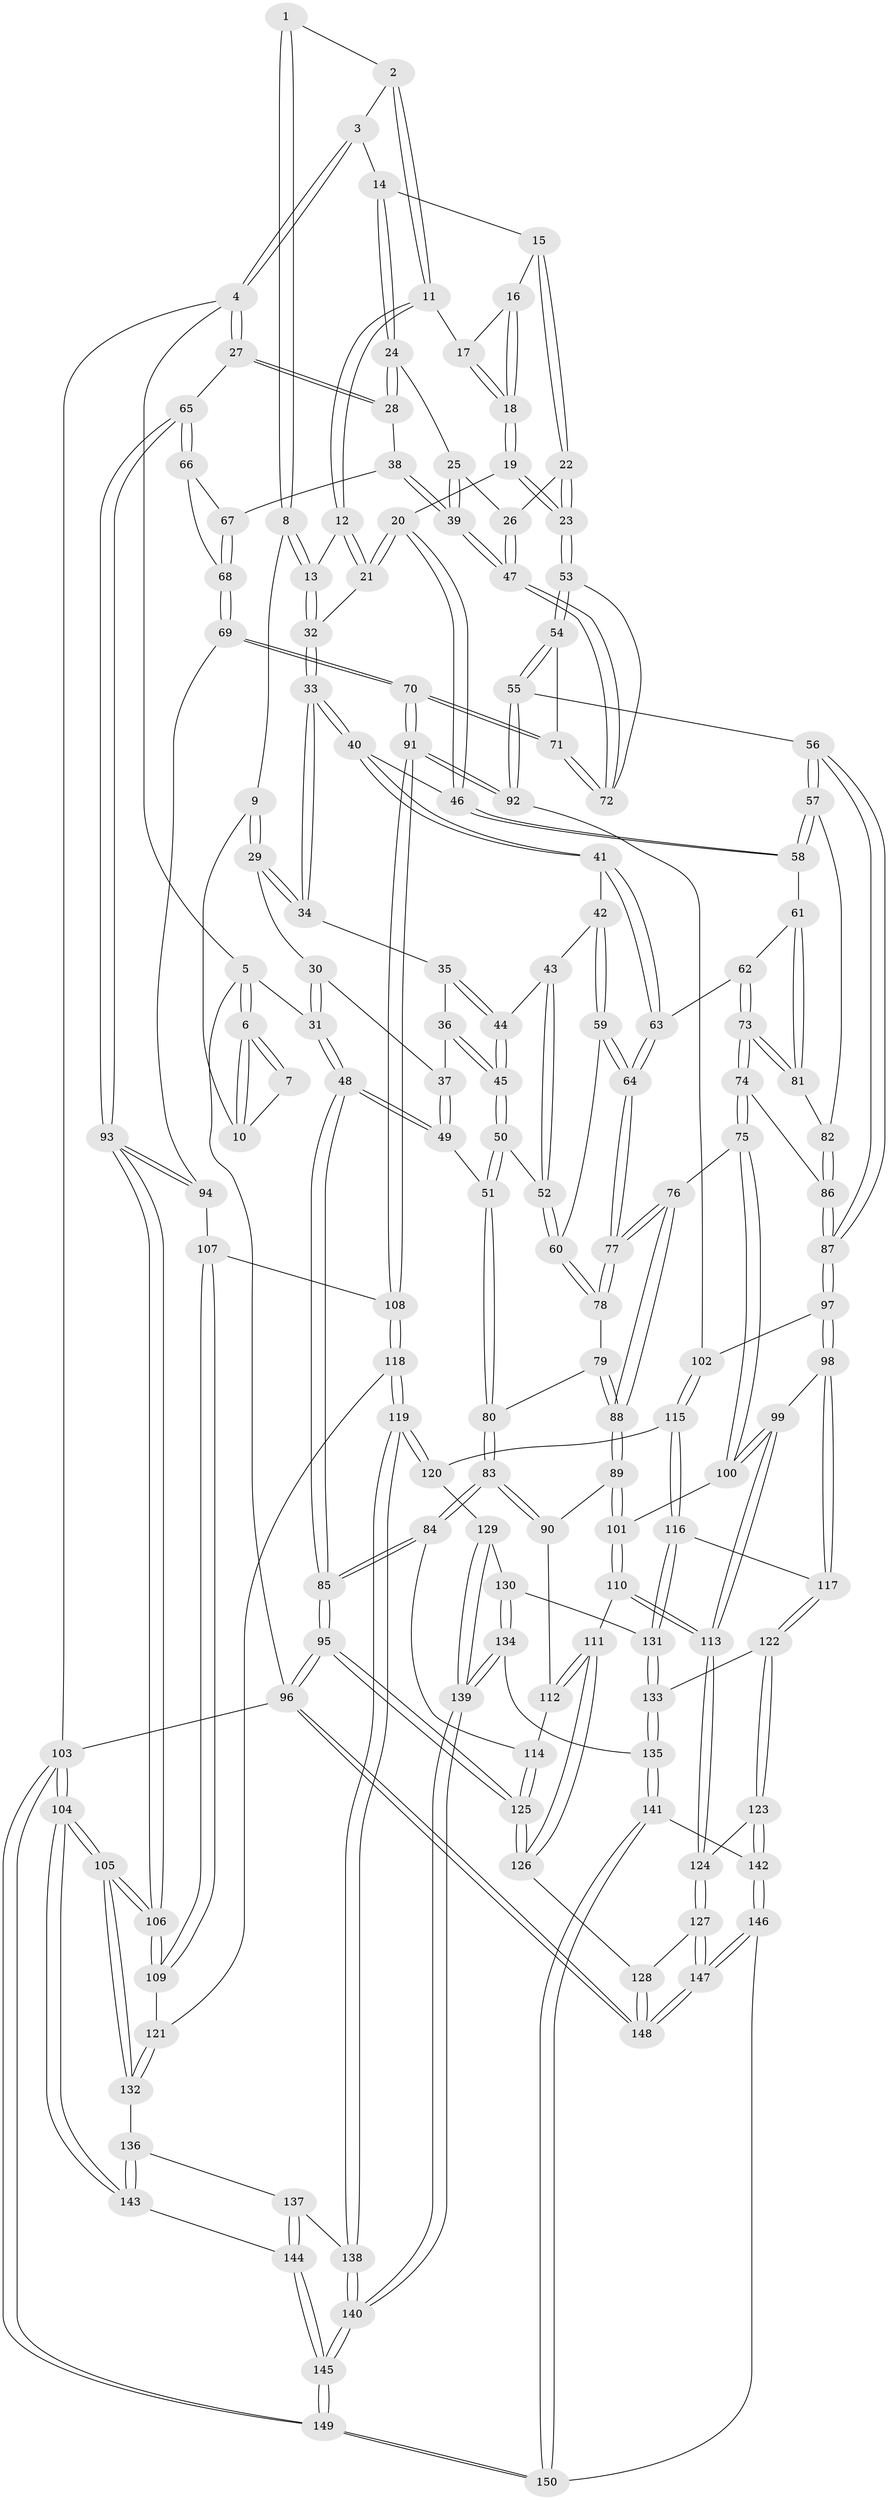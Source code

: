 // Generated by graph-tools (version 1.1) at 2025/11/02/27/25 16:11:54]
// undirected, 150 vertices, 372 edges
graph export_dot {
graph [start="1"]
  node [color=gray90,style=filled];
  1 [pos="+0.25717784897631785+0"];
  2 [pos="+0.38191704294662504+0"];
  3 [pos="+0.8356139804880043+0"];
  4 [pos="+1+0"];
  5 [pos="+0+0"];
  6 [pos="+0+0"];
  7 [pos="+0.24705652948604037+0"];
  8 [pos="+0.2415012645937206+0.12765271977806264"];
  9 [pos="+0.20225517963627582+0.12504774107695565"];
  10 [pos="+0.19283667338017316+0.10566389580662022"];
  11 [pos="+0.40600895628573935+0"];
  12 [pos="+0.3955835950391475+0.013974786255966693"];
  13 [pos="+0.26907781569190425+0.13781901750256317"];
  14 [pos="+0.7851173228707506+0"];
  15 [pos="+0.633721654263529+0.06109681568232169"];
  16 [pos="+0.6246283915309253+0.061636049392879935"];
  17 [pos="+0.510448323144344+0.054998183460386214"];
  18 [pos="+0.5203397653940004+0.14214197990601612"];
  19 [pos="+0.5112249750895048+0.235679266041534"];
  20 [pos="+0.45569723055516403+0.23039248489470737"];
  21 [pos="+0.4403834071262212+0.22035244790545863"];
  22 [pos="+0.5861257092828305+0.26520362943246795"];
  23 [pos="+0.5822920968464085+0.2680388691847823"];
  24 [pos="+0.8130221732808246+0.10519880357180754"];
  25 [pos="+0.7382545272231835+0.19238392567796875"];
  26 [pos="+0.665532924990996+0.24475415022646949"];
  27 [pos="+1+0.2105210783595463"];
  28 [pos="+0.9198702363075192+0.22080881108056546"];
  29 [pos="+0.16507701146777873+0.1518003424309462"];
  30 [pos="+0.09132023142721961+0.16785510962083888"];
  31 [pos="+0+0"];
  32 [pos="+0.3056854169153673+0.2209132066573646"];
  33 [pos="+0.28573139493115474+0.25178557090030473"];
  34 [pos="+0.1959619095704153+0.25271775974330035"];
  35 [pos="+0.18165659473161544+0.26269914780101455"];
  36 [pos="+0.15140489650280273+0.2711576886516221"];
  37 [pos="+0.08467715732590624+0.26521967784692063"];
  38 [pos="+0.8827858363039848+0.29424012299582947"];
  39 [pos="+0.8141263038281774+0.32813121762108594"];
  40 [pos="+0.2852416340501442+0.30897415395300054"];
  41 [pos="+0.284000110443583+0.31451651125821933"];
  42 [pos="+0.25413809040034613+0.3276500971088968"];
  43 [pos="+0.21132466064127658+0.3257346283917768"];
  44 [pos="+0.2029998880780654+0.32228554487389616"];
  45 [pos="+0.17057126841260628+0.33306663442826884"];
  46 [pos="+0.4108240746894405+0.3222214227505033"];
  47 [pos="+0.7959148316369231+0.3438020302616713"];
  48 [pos="+0+0.3184388357342384"];
  49 [pos="+0.06455426764355414+0.2892264535055036"];
  50 [pos="+0.15024481427658043+0.3719945810422674"];
  51 [pos="+0.10283059546927131+0.3746493237332352"];
  52 [pos="+0.18314356035546792+0.38838192388264475"];
  53 [pos="+0.5830039977731021+0.27665251128581547"];
  54 [pos="+0.5547753023625909+0.414877658648042"];
  55 [pos="+0.5416346970183258+0.44019012794405515"];
  56 [pos="+0.5272332903135101+0.44515295025048324"];
  57 [pos="+0.4366535720025556+0.4003295423869379"];
  58 [pos="+0.40341134639114556+0.36467707632896434"];
  59 [pos="+0.20931191938465704+0.3903509987108851"];
  60 [pos="+0.18407264363986503+0.38910143656710083"];
  61 [pos="+0.34839173388818495+0.3831649916858351"];
  62 [pos="+0.316022240840797+0.37213766837864415"];
  63 [pos="+0.30351119377269176+0.36137882139647226"];
  64 [pos="+0.2430132134679871+0.41694541966428483"];
  65 [pos="+1+0.3144688668117898"];
  66 [pos="+0.9982267023791027+0.3873996303373802"];
  67 [pos="+0.8950552186114052+0.32110223086151235"];
  68 [pos="+0.9121504694751112+0.4629051393136995"];
  69 [pos="+0.9034325620347893+0.48547074062228274"];
  70 [pos="+0.7821683975701204+0.4829578547095065"];
  71 [pos="+0.7655179376462279+0.43267807459188934"];
  72 [pos="+0.7652656820610092+0.41682665503070515"];
  73 [pos="+0.29191565111477186+0.4632291154038049"];
  74 [pos="+0.27442527697200764+0.48744216861868755"];
  75 [pos="+0.2738373808223811+0.4877539646367559"];
  76 [pos="+0.26259263767287205+0.48388254121171254"];
  77 [pos="+0.2514442057737957+0.4726541881837518"];
  78 [pos="+0.17557594240761148+0.46276940688871365"];
  79 [pos="+0.17237098808895432+0.4644415179304983"];
  80 [pos="+0.07156645446922344+0.45048454587079534"];
  81 [pos="+0.3548997299828037+0.4303737520092418"];
  82 [pos="+0.374663876982087+0.45433071425819865"];
  83 [pos="+0+0.5352394823498389"];
  84 [pos="+0+0.5409509849167431"];
  85 [pos="+0+0.5245375206121675"];
  86 [pos="+0.3791667108574088+0.4901213926855917"];
  87 [pos="+0.4335046490539483+0.5461865866308532"];
  88 [pos="+0.16447857961359544+0.5732220207982903"];
  89 [pos="+0.16243190539928032+0.5771233683784669"];
  90 [pos="+0.12429555613272966+0.5829475806657894"];
  91 [pos="+0.7190781768583472+0.582491317996078"];
  92 [pos="+0.6489485369133143+0.5719485056349415"];
  93 [pos="+1+0.6069470856635522"];
  94 [pos="+0.9229861342426123+0.5055670666856673"];
  95 [pos="+0+1"];
  96 [pos="+0+1"];
  97 [pos="+0.4301425731839654+0.5620042124277127"];
  98 [pos="+0.3849603599626645+0.6234509974609092"];
  99 [pos="+0.3350920683356666+0.6218077132772697"];
  100 [pos="+0.30670812006817016+0.6037393441557017"];
  101 [pos="+0.2122353448774783+0.6090654217355582"];
  102 [pos="+0.5759918015693154+0.6275163400288107"];
  103 [pos="+1+1"];
  104 [pos="+1+1"];
  105 [pos="+1+0.7182763835168029"];
  106 [pos="+1+0.6550961329509833"];
  107 [pos="+0.8987059694650341+0.5960556482158789"];
  108 [pos="+0.7273444606155786+0.6001630703039457"];
  109 [pos="+0.911465602800285+0.6816579203377998"];
  110 [pos="+0.20083630467691752+0.701001208801396"];
  111 [pos="+0.1763983509183752+0.7152679831494982"];
  112 [pos="+0.1299299772496117+0.6656570582614928"];
  113 [pos="+0.27151070806145194+0.7184528749422272"];
  114 [pos="+0.05999554823767758+0.7129625976634294"];
  115 [pos="+0.550765743287442+0.6950192994922496"];
  116 [pos="+0.5004838608959769+0.7259643070216831"];
  117 [pos="+0.42410472955540285+0.7008593714645668"];
  118 [pos="+0.7606177619639948+0.7061266350491071"];
  119 [pos="+0.7405680865979293+0.7446306753676464"];
  120 [pos="+0.6162964991553502+0.7360202580305025"];
  121 [pos="+0.8706474488733462+0.7098259327608802"];
  122 [pos="+0.35193546400138137+0.8182461684879984"];
  123 [pos="+0.32421255828062684+0.8397479893142341"];
  124 [pos="+0.3027306378525962+0.8369508942988318"];
  125 [pos="+0.08135133543911574+0.8457738109550103"];
  126 [pos="+0.11919836697727816+0.836827748540009"];
  127 [pos="+0.27340913476290485+0.8481699586145108"];
  128 [pos="+0.20423575973904531+0.8549918058055737"];
  129 [pos="+0.5823065923033156+0.8169345735849537"];
  130 [pos="+0.5395853483191888+0.7873688641273803"];
  131 [pos="+0.5070365904436109+0.7576987166904663"];
  132 [pos="+0.9285696945882896+0.8309553281769104"];
  133 [pos="+0.47587023936013256+0.8327325877079466"];
  134 [pos="+0.5115724791977132+0.8955638285168563"];
  135 [pos="+0.5021371829736638+0.8945300037777819"];
  136 [pos="+0.9123836219637201+0.8643767497469329"];
  137 [pos="+0.9017510619317578+0.8684096565039642"];
  138 [pos="+0.7339828578265397+0.8292884890621095"];
  139 [pos="+0.6338253080358719+0.9191378803430834"];
  140 [pos="+0.6700133487169164+0.9418641520065905"];
  141 [pos="+0.45272851647446505+0.9282218653966917"];
  142 [pos="+0.34153574243488927+0.8660879982432415"];
  143 [pos="+0.9621004752104555+0.9234649688325843"];
  144 [pos="+0.8123791863191668+1"];
  145 [pos="+0.7134515514508187+1"];
  146 [pos="+0.35510127769904476+1"];
  147 [pos="+0.26602885009742333+1"];
  148 [pos="+0.23043295724249568+1"];
  149 [pos="+0.7136102584651254+1"];
  150 [pos="+0.4181473608753884+1"];
  1 -- 2;
  1 -- 8;
  1 -- 8;
  2 -- 3;
  2 -- 11;
  2 -- 11;
  3 -- 4;
  3 -- 4;
  3 -- 14;
  4 -- 5;
  4 -- 27;
  4 -- 27;
  4 -- 103;
  5 -- 6;
  5 -- 6;
  5 -- 31;
  5 -- 96;
  6 -- 7;
  6 -- 7;
  6 -- 10;
  6 -- 10;
  7 -- 10;
  8 -- 9;
  8 -- 13;
  8 -- 13;
  9 -- 10;
  9 -- 29;
  9 -- 29;
  11 -- 12;
  11 -- 12;
  11 -- 17;
  12 -- 13;
  12 -- 21;
  12 -- 21;
  13 -- 32;
  13 -- 32;
  14 -- 15;
  14 -- 24;
  14 -- 24;
  15 -- 16;
  15 -- 22;
  15 -- 22;
  16 -- 17;
  16 -- 18;
  16 -- 18;
  17 -- 18;
  17 -- 18;
  18 -- 19;
  18 -- 19;
  19 -- 20;
  19 -- 23;
  19 -- 23;
  20 -- 21;
  20 -- 21;
  20 -- 46;
  20 -- 46;
  21 -- 32;
  22 -- 23;
  22 -- 23;
  22 -- 26;
  23 -- 53;
  23 -- 53;
  24 -- 25;
  24 -- 28;
  24 -- 28;
  25 -- 26;
  25 -- 39;
  25 -- 39;
  26 -- 47;
  26 -- 47;
  27 -- 28;
  27 -- 28;
  27 -- 65;
  28 -- 38;
  29 -- 30;
  29 -- 34;
  29 -- 34;
  30 -- 31;
  30 -- 31;
  30 -- 37;
  31 -- 48;
  31 -- 48;
  32 -- 33;
  32 -- 33;
  33 -- 34;
  33 -- 34;
  33 -- 40;
  33 -- 40;
  34 -- 35;
  35 -- 36;
  35 -- 44;
  35 -- 44;
  36 -- 37;
  36 -- 45;
  36 -- 45;
  37 -- 49;
  37 -- 49;
  38 -- 39;
  38 -- 39;
  38 -- 67;
  39 -- 47;
  39 -- 47;
  40 -- 41;
  40 -- 41;
  40 -- 46;
  41 -- 42;
  41 -- 63;
  41 -- 63;
  42 -- 43;
  42 -- 59;
  42 -- 59;
  43 -- 44;
  43 -- 52;
  43 -- 52;
  44 -- 45;
  44 -- 45;
  45 -- 50;
  45 -- 50;
  46 -- 58;
  46 -- 58;
  47 -- 72;
  47 -- 72;
  48 -- 49;
  48 -- 49;
  48 -- 85;
  48 -- 85;
  49 -- 51;
  50 -- 51;
  50 -- 51;
  50 -- 52;
  51 -- 80;
  51 -- 80;
  52 -- 60;
  52 -- 60;
  53 -- 54;
  53 -- 54;
  53 -- 72;
  54 -- 55;
  54 -- 55;
  54 -- 71;
  55 -- 56;
  55 -- 92;
  55 -- 92;
  56 -- 57;
  56 -- 57;
  56 -- 87;
  56 -- 87;
  57 -- 58;
  57 -- 58;
  57 -- 82;
  58 -- 61;
  59 -- 60;
  59 -- 64;
  59 -- 64;
  60 -- 78;
  60 -- 78;
  61 -- 62;
  61 -- 81;
  61 -- 81;
  62 -- 63;
  62 -- 73;
  62 -- 73;
  63 -- 64;
  63 -- 64;
  64 -- 77;
  64 -- 77;
  65 -- 66;
  65 -- 66;
  65 -- 93;
  65 -- 93;
  66 -- 67;
  66 -- 68;
  67 -- 68;
  67 -- 68;
  68 -- 69;
  68 -- 69;
  69 -- 70;
  69 -- 70;
  69 -- 94;
  70 -- 71;
  70 -- 71;
  70 -- 91;
  70 -- 91;
  71 -- 72;
  71 -- 72;
  73 -- 74;
  73 -- 74;
  73 -- 81;
  73 -- 81;
  74 -- 75;
  74 -- 75;
  74 -- 86;
  75 -- 76;
  75 -- 100;
  75 -- 100;
  76 -- 77;
  76 -- 77;
  76 -- 88;
  76 -- 88;
  77 -- 78;
  77 -- 78;
  78 -- 79;
  79 -- 80;
  79 -- 88;
  79 -- 88;
  80 -- 83;
  80 -- 83;
  81 -- 82;
  82 -- 86;
  82 -- 86;
  83 -- 84;
  83 -- 84;
  83 -- 90;
  83 -- 90;
  84 -- 85;
  84 -- 85;
  84 -- 114;
  85 -- 95;
  85 -- 95;
  86 -- 87;
  86 -- 87;
  87 -- 97;
  87 -- 97;
  88 -- 89;
  88 -- 89;
  89 -- 90;
  89 -- 101;
  89 -- 101;
  90 -- 112;
  91 -- 92;
  91 -- 92;
  91 -- 108;
  91 -- 108;
  92 -- 102;
  93 -- 94;
  93 -- 94;
  93 -- 106;
  93 -- 106;
  94 -- 107;
  95 -- 96;
  95 -- 96;
  95 -- 125;
  95 -- 125;
  96 -- 148;
  96 -- 148;
  96 -- 103;
  97 -- 98;
  97 -- 98;
  97 -- 102;
  98 -- 99;
  98 -- 117;
  98 -- 117;
  99 -- 100;
  99 -- 100;
  99 -- 113;
  99 -- 113;
  100 -- 101;
  101 -- 110;
  101 -- 110;
  102 -- 115;
  102 -- 115;
  103 -- 104;
  103 -- 104;
  103 -- 149;
  103 -- 149;
  104 -- 105;
  104 -- 105;
  104 -- 143;
  104 -- 143;
  105 -- 106;
  105 -- 106;
  105 -- 132;
  105 -- 132;
  106 -- 109;
  106 -- 109;
  107 -- 108;
  107 -- 109;
  107 -- 109;
  108 -- 118;
  108 -- 118;
  109 -- 121;
  110 -- 111;
  110 -- 113;
  110 -- 113;
  111 -- 112;
  111 -- 112;
  111 -- 126;
  111 -- 126;
  112 -- 114;
  113 -- 124;
  113 -- 124;
  114 -- 125;
  114 -- 125;
  115 -- 116;
  115 -- 116;
  115 -- 120;
  116 -- 117;
  116 -- 131;
  116 -- 131;
  117 -- 122;
  117 -- 122;
  118 -- 119;
  118 -- 119;
  118 -- 121;
  119 -- 120;
  119 -- 120;
  119 -- 138;
  119 -- 138;
  120 -- 129;
  121 -- 132;
  121 -- 132;
  122 -- 123;
  122 -- 123;
  122 -- 133;
  123 -- 124;
  123 -- 142;
  123 -- 142;
  124 -- 127;
  124 -- 127;
  125 -- 126;
  125 -- 126;
  126 -- 128;
  127 -- 128;
  127 -- 147;
  127 -- 147;
  128 -- 148;
  128 -- 148;
  129 -- 130;
  129 -- 139;
  129 -- 139;
  130 -- 131;
  130 -- 134;
  130 -- 134;
  131 -- 133;
  131 -- 133;
  132 -- 136;
  133 -- 135;
  133 -- 135;
  134 -- 135;
  134 -- 139;
  134 -- 139;
  135 -- 141;
  135 -- 141;
  136 -- 137;
  136 -- 143;
  136 -- 143;
  137 -- 138;
  137 -- 144;
  137 -- 144;
  138 -- 140;
  138 -- 140;
  139 -- 140;
  139 -- 140;
  140 -- 145;
  140 -- 145;
  141 -- 142;
  141 -- 150;
  141 -- 150;
  142 -- 146;
  142 -- 146;
  143 -- 144;
  144 -- 145;
  144 -- 145;
  145 -- 149;
  145 -- 149;
  146 -- 147;
  146 -- 147;
  146 -- 150;
  147 -- 148;
  147 -- 148;
  149 -- 150;
  149 -- 150;
}

